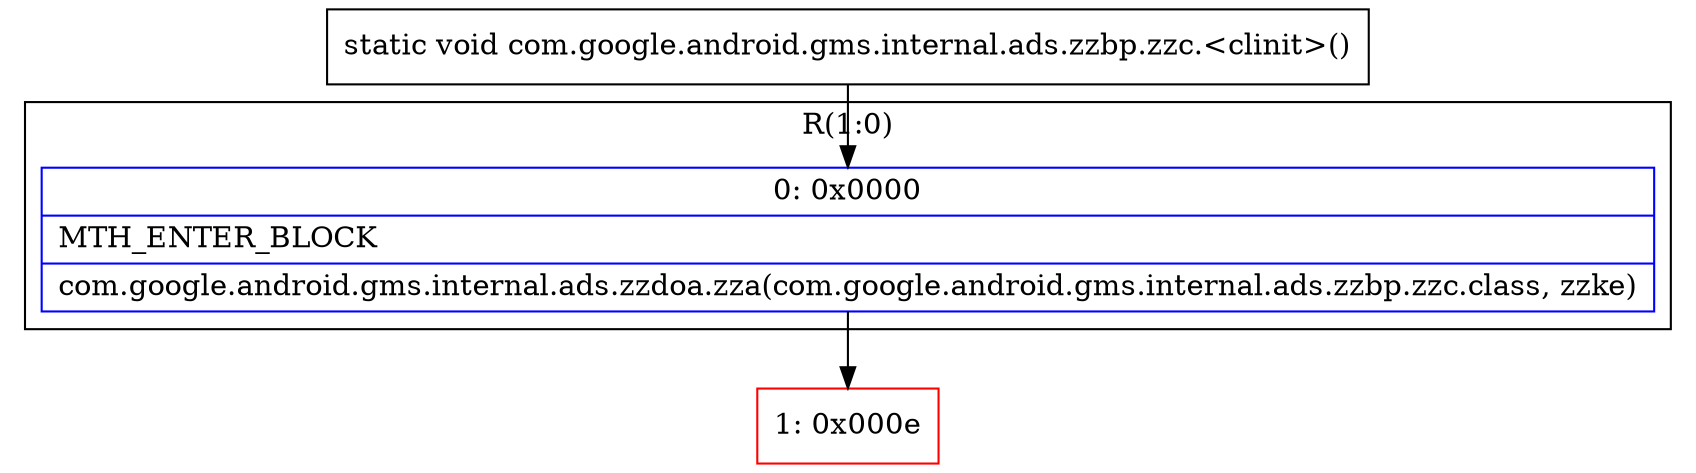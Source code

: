 digraph "CFG forcom.google.android.gms.internal.ads.zzbp.zzc.\<clinit\>()V" {
subgraph cluster_Region_1713701474 {
label = "R(1:0)";
node [shape=record,color=blue];
Node_0 [shape=record,label="{0\:\ 0x0000|MTH_ENTER_BLOCK\l|com.google.android.gms.internal.ads.zzdoa.zza(com.google.android.gms.internal.ads.zzbp.zzc.class, zzke)\l}"];
}
Node_1 [shape=record,color=red,label="{1\:\ 0x000e}"];
MethodNode[shape=record,label="{static void com.google.android.gms.internal.ads.zzbp.zzc.\<clinit\>() }"];
MethodNode -> Node_0;
Node_0 -> Node_1;
}


